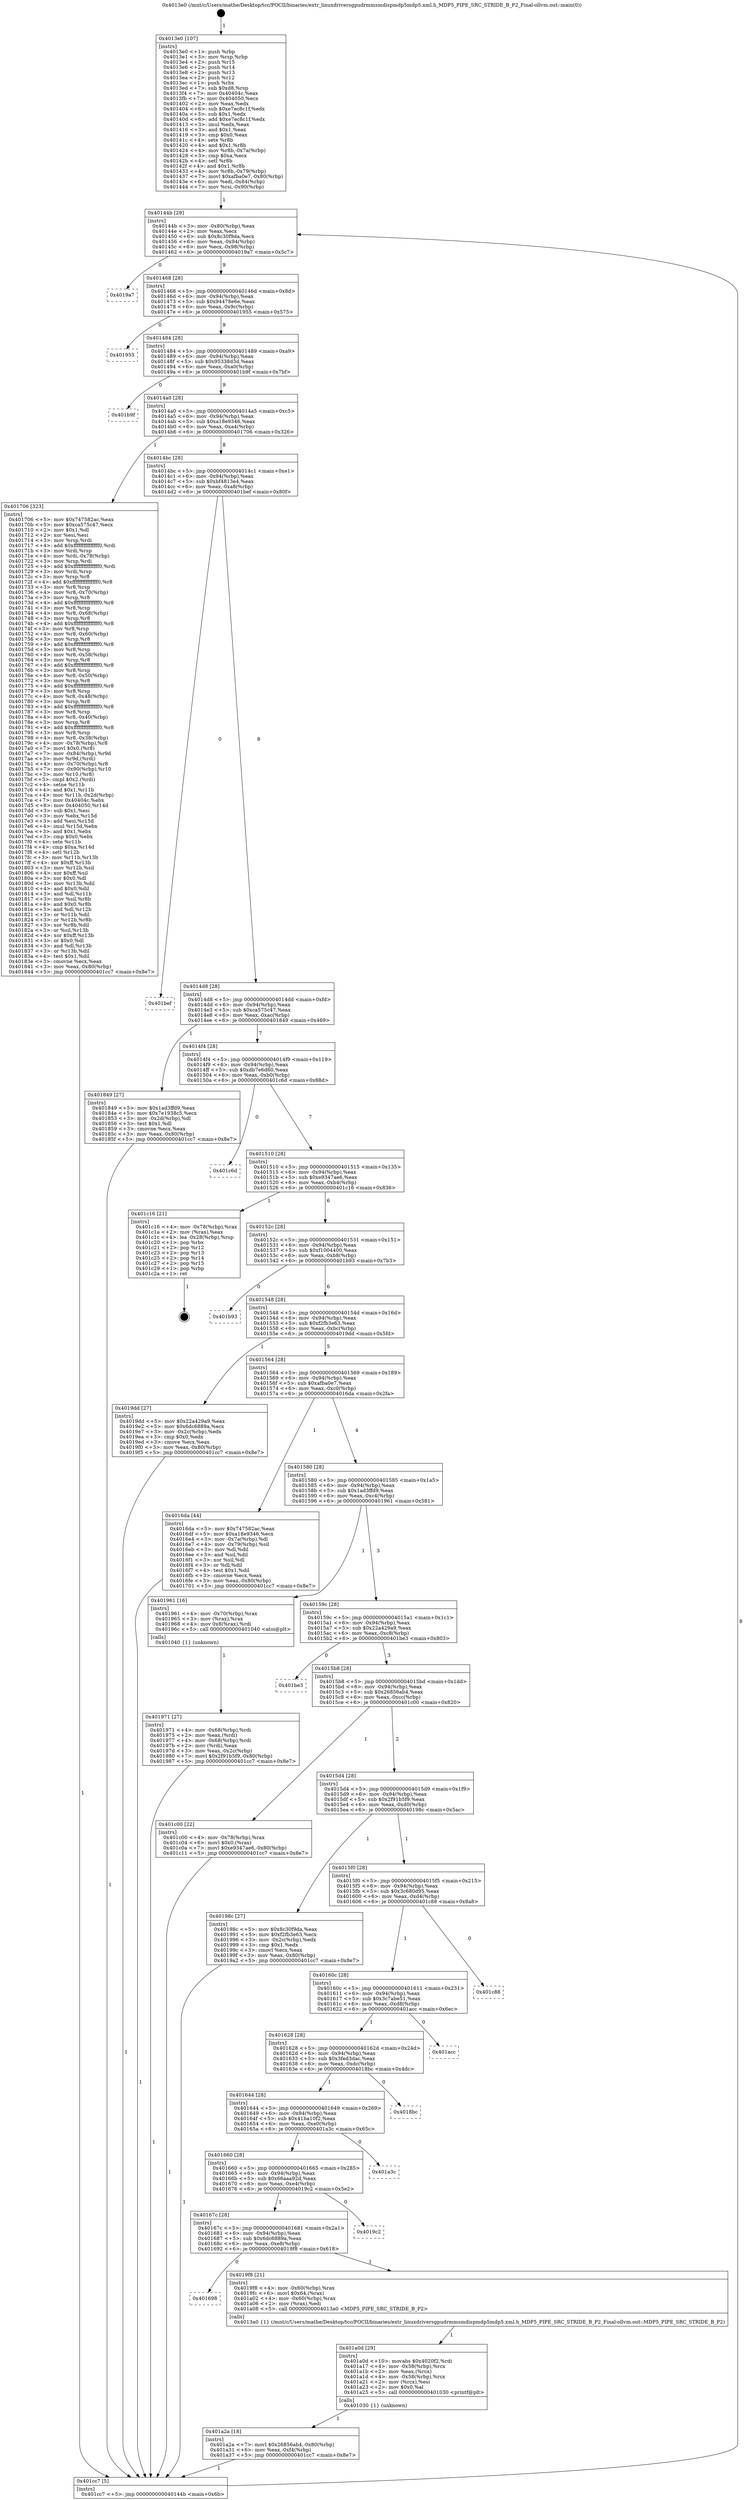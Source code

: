 digraph "0x4013e0" {
  label = "0x4013e0 (/mnt/c/Users/mathe/Desktop/tcc/POCII/binaries/extr_linuxdriversgpudrmmsmdispmdp5mdp5.xml.h_MDP5_PIPE_SRC_STRIDE_B_P2_Final-ollvm.out::main(0))"
  labelloc = "t"
  node[shape=record]

  Entry [label="",width=0.3,height=0.3,shape=circle,fillcolor=black,style=filled]
  "0x40144b" [label="{
     0x40144b [29]\l
     | [instrs]\l
     &nbsp;&nbsp;0x40144b \<+3\>: mov -0x80(%rbp),%eax\l
     &nbsp;&nbsp;0x40144e \<+2\>: mov %eax,%ecx\l
     &nbsp;&nbsp;0x401450 \<+6\>: sub $0x8c30f9da,%ecx\l
     &nbsp;&nbsp;0x401456 \<+6\>: mov %eax,-0x94(%rbp)\l
     &nbsp;&nbsp;0x40145c \<+6\>: mov %ecx,-0x98(%rbp)\l
     &nbsp;&nbsp;0x401462 \<+6\>: je 00000000004019a7 \<main+0x5c7\>\l
  }"]
  "0x4019a7" [label="{
     0x4019a7\l
  }", style=dashed]
  "0x401468" [label="{
     0x401468 [28]\l
     | [instrs]\l
     &nbsp;&nbsp;0x401468 \<+5\>: jmp 000000000040146d \<main+0x8d\>\l
     &nbsp;&nbsp;0x40146d \<+6\>: mov -0x94(%rbp),%eax\l
     &nbsp;&nbsp;0x401473 \<+5\>: sub $0x94478e6e,%eax\l
     &nbsp;&nbsp;0x401478 \<+6\>: mov %eax,-0x9c(%rbp)\l
     &nbsp;&nbsp;0x40147e \<+6\>: je 0000000000401955 \<main+0x575\>\l
  }"]
  Exit [label="",width=0.3,height=0.3,shape=circle,fillcolor=black,style=filled,peripheries=2]
  "0x401955" [label="{
     0x401955\l
  }", style=dashed]
  "0x401484" [label="{
     0x401484 [28]\l
     | [instrs]\l
     &nbsp;&nbsp;0x401484 \<+5\>: jmp 0000000000401489 \<main+0xa9\>\l
     &nbsp;&nbsp;0x401489 \<+6\>: mov -0x94(%rbp),%eax\l
     &nbsp;&nbsp;0x40148f \<+5\>: sub $0x95338d3d,%eax\l
     &nbsp;&nbsp;0x401494 \<+6\>: mov %eax,-0xa0(%rbp)\l
     &nbsp;&nbsp;0x40149a \<+6\>: je 0000000000401b9f \<main+0x7bf\>\l
  }"]
  "0x401a2a" [label="{
     0x401a2a [18]\l
     | [instrs]\l
     &nbsp;&nbsp;0x401a2a \<+7\>: movl $0x26856ab4,-0x80(%rbp)\l
     &nbsp;&nbsp;0x401a31 \<+6\>: mov %eax,-0xf4(%rbp)\l
     &nbsp;&nbsp;0x401a37 \<+5\>: jmp 0000000000401cc7 \<main+0x8e7\>\l
  }"]
  "0x401b9f" [label="{
     0x401b9f\l
  }", style=dashed]
  "0x4014a0" [label="{
     0x4014a0 [28]\l
     | [instrs]\l
     &nbsp;&nbsp;0x4014a0 \<+5\>: jmp 00000000004014a5 \<main+0xc5\>\l
     &nbsp;&nbsp;0x4014a5 \<+6\>: mov -0x94(%rbp),%eax\l
     &nbsp;&nbsp;0x4014ab \<+5\>: sub $0xa18e9346,%eax\l
     &nbsp;&nbsp;0x4014b0 \<+6\>: mov %eax,-0xa4(%rbp)\l
     &nbsp;&nbsp;0x4014b6 \<+6\>: je 0000000000401706 \<main+0x326\>\l
  }"]
  "0x401a0d" [label="{
     0x401a0d [29]\l
     | [instrs]\l
     &nbsp;&nbsp;0x401a0d \<+10\>: movabs $0x4020f2,%rdi\l
     &nbsp;&nbsp;0x401a17 \<+4\>: mov -0x58(%rbp),%rcx\l
     &nbsp;&nbsp;0x401a1b \<+2\>: mov %eax,(%rcx)\l
     &nbsp;&nbsp;0x401a1d \<+4\>: mov -0x58(%rbp),%rcx\l
     &nbsp;&nbsp;0x401a21 \<+2\>: mov (%rcx),%esi\l
     &nbsp;&nbsp;0x401a23 \<+2\>: mov $0x0,%al\l
     &nbsp;&nbsp;0x401a25 \<+5\>: call 0000000000401030 \<printf@plt\>\l
     | [calls]\l
     &nbsp;&nbsp;0x401030 \{1\} (unknown)\l
  }"]
  "0x401706" [label="{
     0x401706 [323]\l
     | [instrs]\l
     &nbsp;&nbsp;0x401706 \<+5\>: mov $0x747582ac,%eax\l
     &nbsp;&nbsp;0x40170b \<+5\>: mov $0xca575c47,%ecx\l
     &nbsp;&nbsp;0x401710 \<+2\>: mov $0x1,%dl\l
     &nbsp;&nbsp;0x401712 \<+2\>: xor %esi,%esi\l
     &nbsp;&nbsp;0x401714 \<+3\>: mov %rsp,%rdi\l
     &nbsp;&nbsp;0x401717 \<+4\>: add $0xfffffffffffffff0,%rdi\l
     &nbsp;&nbsp;0x40171b \<+3\>: mov %rdi,%rsp\l
     &nbsp;&nbsp;0x40171e \<+4\>: mov %rdi,-0x78(%rbp)\l
     &nbsp;&nbsp;0x401722 \<+3\>: mov %rsp,%rdi\l
     &nbsp;&nbsp;0x401725 \<+4\>: add $0xfffffffffffffff0,%rdi\l
     &nbsp;&nbsp;0x401729 \<+3\>: mov %rdi,%rsp\l
     &nbsp;&nbsp;0x40172c \<+3\>: mov %rsp,%r8\l
     &nbsp;&nbsp;0x40172f \<+4\>: add $0xfffffffffffffff0,%r8\l
     &nbsp;&nbsp;0x401733 \<+3\>: mov %r8,%rsp\l
     &nbsp;&nbsp;0x401736 \<+4\>: mov %r8,-0x70(%rbp)\l
     &nbsp;&nbsp;0x40173a \<+3\>: mov %rsp,%r8\l
     &nbsp;&nbsp;0x40173d \<+4\>: add $0xfffffffffffffff0,%r8\l
     &nbsp;&nbsp;0x401741 \<+3\>: mov %r8,%rsp\l
     &nbsp;&nbsp;0x401744 \<+4\>: mov %r8,-0x68(%rbp)\l
     &nbsp;&nbsp;0x401748 \<+3\>: mov %rsp,%r8\l
     &nbsp;&nbsp;0x40174b \<+4\>: add $0xfffffffffffffff0,%r8\l
     &nbsp;&nbsp;0x40174f \<+3\>: mov %r8,%rsp\l
     &nbsp;&nbsp;0x401752 \<+4\>: mov %r8,-0x60(%rbp)\l
     &nbsp;&nbsp;0x401756 \<+3\>: mov %rsp,%r8\l
     &nbsp;&nbsp;0x401759 \<+4\>: add $0xfffffffffffffff0,%r8\l
     &nbsp;&nbsp;0x40175d \<+3\>: mov %r8,%rsp\l
     &nbsp;&nbsp;0x401760 \<+4\>: mov %r8,-0x58(%rbp)\l
     &nbsp;&nbsp;0x401764 \<+3\>: mov %rsp,%r8\l
     &nbsp;&nbsp;0x401767 \<+4\>: add $0xfffffffffffffff0,%r8\l
     &nbsp;&nbsp;0x40176b \<+3\>: mov %r8,%rsp\l
     &nbsp;&nbsp;0x40176e \<+4\>: mov %r8,-0x50(%rbp)\l
     &nbsp;&nbsp;0x401772 \<+3\>: mov %rsp,%r8\l
     &nbsp;&nbsp;0x401775 \<+4\>: add $0xfffffffffffffff0,%r8\l
     &nbsp;&nbsp;0x401779 \<+3\>: mov %r8,%rsp\l
     &nbsp;&nbsp;0x40177c \<+4\>: mov %r8,-0x48(%rbp)\l
     &nbsp;&nbsp;0x401780 \<+3\>: mov %rsp,%r8\l
     &nbsp;&nbsp;0x401783 \<+4\>: add $0xfffffffffffffff0,%r8\l
     &nbsp;&nbsp;0x401787 \<+3\>: mov %r8,%rsp\l
     &nbsp;&nbsp;0x40178a \<+4\>: mov %r8,-0x40(%rbp)\l
     &nbsp;&nbsp;0x40178e \<+3\>: mov %rsp,%r8\l
     &nbsp;&nbsp;0x401791 \<+4\>: add $0xfffffffffffffff0,%r8\l
     &nbsp;&nbsp;0x401795 \<+3\>: mov %r8,%rsp\l
     &nbsp;&nbsp;0x401798 \<+4\>: mov %r8,-0x38(%rbp)\l
     &nbsp;&nbsp;0x40179c \<+4\>: mov -0x78(%rbp),%r8\l
     &nbsp;&nbsp;0x4017a0 \<+7\>: movl $0x0,(%r8)\l
     &nbsp;&nbsp;0x4017a7 \<+7\>: mov -0x84(%rbp),%r9d\l
     &nbsp;&nbsp;0x4017ae \<+3\>: mov %r9d,(%rdi)\l
     &nbsp;&nbsp;0x4017b1 \<+4\>: mov -0x70(%rbp),%r8\l
     &nbsp;&nbsp;0x4017b5 \<+7\>: mov -0x90(%rbp),%r10\l
     &nbsp;&nbsp;0x4017bc \<+3\>: mov %r10,(%r8)\l
     &nbsp;&nbsp;0x4017bf \<+3\>: cmpl $0x2,(%rdi)\l
     &nbsp;&nbsp;0x4017c2 \<+4\>: setne %r11b\l
     &nbsp;&nbsp;0x4017c6 \<+4\>: and $0x1,%r11b\l
     &nbsp;&nbsp;0x4017ca \<+4\>: mov %r11b,-0x2d(%rbp)\l
     &nbsp;&nbsp;0x4017ce \<+7\>: mov 0x40404c,%ebx\l
     &nbsp;&nbsp;0x4017d5 \<+8\>: mov 0x404050,%r14d\l
     &nbsp;&nbsp;0x4017dd \<+3\>: sub $0x1,%esi\l
     &nbsp;&nbsp;0x4017e0 \<+3\>: mov %ebx,%r15d\l
     &nbsp;&nbsp;0x4017e3 \<+3\>: add %esi,%r15d\l
     &nbsp;&nbsp;0x4017e6 \<+4\>: imul %r15d,%ebx\l
     &nbsp;&nbsp;0x4017ea \<+3\>: and $0x1,%ebx\l
     &nbsp;&nbsp;0x4017ed \<+3\>: cmp $0x0,%ebx\l
     &nbsp;&nbsp;0x4017f0 \<+4\>: sete %r11b\l
     &nbsp;&nbsp;0x4017f4 \<+4\>: cmp $0xa,%r14d\l
     &nbsp;&nbsp;0x4017f8 \<+4\>: setl %r12b\l
     &nbsp;&nbsp;0x4017fc \<+3\>: mov %r11b,%r13b\l
     &nbsp;&nbsp;0x4017ff \<+4\>: xor $0xff,%r13b\l
     &nbsp;&nbsp;0x401803 \<+3\>: mov %r12b,%sil\l
     &nbsp;&nbsp;0x401806 \<+4\>: xor $0xff,%sil\l
     &nbsp;&nbsp;0x40180a \<+3\>: xor $0x0,%dl\l
     &nbsp;&nbsp;0x40180d \<+3\>: mov %r13b,%dil\l
     &nbsp;&nbsp;0x401810 \<+4\>: and $0x0,%dil\l
     &nbsp;&nbsp;0x401814 \<+3\>: and %dl,%r11b\l
     &nbsp;&nbsp;0x401817 \<+3\>: mov %sil,%r8b\l
     &nbsp;&nbsp;0x40181a \<+4\>: and $0x0,%r8b\l
     &nbsp;&nbsp;0x40181e \<+3\>: and %dl,%r12b\l
     &nbsp;&nbsp;0x401821 \<+3\>: or %r11b,%dil\l
     &nbsp;&nbsp;0x401824 \<+3\>: or %r12b,%r8b\l
     &nbsp;&nbsp;0x401827 \<+3\>: xor %r8b,%dil\l
     &nbsp;&nbsp;0x40182a \<+3\>: or %sil,%r13b\l
     &nbsp;&nbsp;0x40182d \<+4\>: xor $0xff,%r13b\l
     &nbsp;&nbsp;0x401831 \<+3\>: or $0x0,%dl\l
     &nbsp;&nbsp;0x401834 \<+3\>: and %dl,%r13b\l
     &nbsp;&nbsp;0x401837 \<+3\>: or %r13b,%dil\l
     &nbsp;&nbsp;0x40183a \<+4\>: test $0x1,%dil\l
     &nbsp;&nbsp;0x40183e \<+3\>: cmovne %ecx,%eax\l
     &nbsp;&nbsp;0x401841 \<+3\>: mov %eax,-0x80(%rbp)\l
     &nbsp;&nbsp;0x401844 \<+5\>: jmp 0000000000401cc7 \<main+0x8e7\>\l
  }"]
  "0x4014bc" [label="{
     0x4014bc [28]\l
     | [instrs]\l
     &nbsp;&nbsp;0x4014bc \<+5\>: jmp 00000000004014c1 \<main+0xe1\>\l
     &nbsp;&nbsp;0x4014c1 \<+6\>: mov -0x94(%rbp),%eax\l
     &nbsp;&nbsp;0x4014c7 \<+5\>: sub $0xbf4813e4,%eax\l
     &nbsp;&nbsp;0x4014cc \<+6\>: mov %eax,-0xa8(%rbp)\l
     &nbsp;&nbsp;0x4014d2 \<+6\>: je 0000000000401bef \<main+0x80f\>\l
  }"]
  "0x401698" [label="{
     0x401698\l
  }", style=dashed]
  "0x401bef" [label="{
     0x401bef\l
  }", style=dashed]
  "0x4014d8" [label="{
     0x4014d8 [28]\l
     | [instrs]\l
     &nbsp;&nbsp;0x4014d8 \<+5\>: jmp 00000000004014dd \<main+0xfd\>\l
     &nbsp;&nbsp;0x4014dd \<+6\>: mov -0x94(%rbp),%eax\l
     &nbsp;&nbsp;0x4014e3 \<+5\>: sub $0xca575c47,%eax\l
     &nbsp;&nbsp;0x4014e8 \<+6\>: mov %eax,-0xac(%rbp)\l
     &nbsp;&nbsp;0x4014ee \<+6\>: je 0000000000401849 \<main+0x469\>\l
  }"]
  "0x4019f8" [label="{
     0x4019f8 [21]\l
     | [instrs]\l
     &nbsp;&nbsp;0x4019f8 \<+4\>: mov -0x60(%rbp),%rax\l
     &nbsp;&nbsp;0x4019fc \<+6\>: movl $0x64,(%rax)\l
     &nbsp;&nbsp;0x401a02 \<+4\>: mov -0x60(%rbp),%rax\l
     &nbsp;&nbsp;0x401a06 \<+2\>: mov (%rax),%edi\l
     &nbsp;&nbsp;0x401a08 \<+5\>: call 00000000004013a0 \<MDP5_PIPE_SRC_STRIDE_B_P2\>\l
     | [calls]\l
     &nbsp;&nbsp;0x4013a0 \{1\} (/mnt/c/Users/mathe/Desktop/tcc/POCII/binaries/extr_linuxdriversgpudrmmsmdispmdp5mdp5.xml.h_MDP5_PIPE_SRC_STRIDE_B_P2_Final-ollvm.out::MDP5_PIPE_SRC_STRIDE_B_P2)\l
  }"]
  "0x401849" [label="{
     0x401849 [27]\l
     | [instrs]\l
     &nbsp;&nbsp;0x401849 \<+5\>: mov $0x1ad3ffd9,%eax\l
     &nbsp;&nbsp;0x40184e \<+5\>: mov $0x7e1938c5,%ecx\l
     &nbsp;&nbsp;0x401853 \<+3\>: mov -0x2d(%rbp),%dl\l
     &nbsp;&nbsp;0x401856 \<+3\>: test $0x1,%dl\l
     &nbsp;&nbsp;0x401859 \<+3\>: cmovne %ecx,%eax\l
     &nbsp;&nbsp;0x40185c \<+3\>: mov %eax,-0x80(%rbp)\l
     &nbsp;&nbsp;0x40185f \<+5\>: jmp 0000000000401cc7 \<main+0x8e7\>\l
  }"]
  "0x4014f4" [label="{
     0x4014f4 [28]\l
     | [instrs]\l
     &nbsp;&nbsp;0x4014f4 \<+5\>: jmp 00000000004014f9 \<main+0x119\>\l
     &nbsp;&nbsp;0x4014f9 \<+6\>: mov -0x94(%rbp),%eax\l
     &nbsp;&nbsp;0x4014ff \<+5\>: sub $0xdb7e6d60,%eax\l
     &nbsp;&nbsp;0x401504 \<+6\>: mov %eax,-0xb0(%rbp)\l
     &nbsp;&nbsp;0x40150a \<+6\>: je 0000000000401c6d \<main+0x88d\>\l
  }"]
  "0x40167c" [label="{
     0x40167c [28]\l
     | [instrs]\l
     &nbsp;&nbsp;0x40167c \<+5\>: jmp 0000000000401681 \<main+0x2a1\>\l
     &nbsp;&nbsp;0x401681 \<+6\>: mov -0x94(%rbp),%eax\l
     &nbsp;&nbsp;0x401687 \<+5\>: sub $0x6dc6889a,%eax\l
     &nbsp;&nbsp;0x40168c \<+6\>: mov %eax,-0xe8(%rbp)\l
     &nbsp;&nbsp;0x401692 \<+6\>: je 00000000004019f8 \<main+0x618\>\l
  }"]
  "0x401c6d" [label="{
     0x401c6d\l
  }", style=dashed]
  "0x401510" [label="{
     0x401510 [28]\l
     | [instrs]\l
     &nbsp;&nbsp;0x401510 \<+5\>: jmp 0000000000401515 \<main+0x135\>\l
     &nbsp;&nbsp;0x401515 \<+6\>: mov -0x94(%rbp),%eax\l
     &nbsp;&nbsp;0x40151b \<+5\>: sub $0xe9347ae6,%eax\l
     &nbsp;&nbsp;0x401520 \<+6\>: mov %eax,-0xb4(%rbp)\l
     &nbsp;&nbsp;0x401526 \<+6\>: je 0000000000401c16 \<main+0x836\>\l
  }"]
  "0x4019c2" [label="{
     0x4019c2\l
  }", style=dashed]
  "0x401c16" [label="{
     0x401c16 [21]\l
     | [instrs]\l
     &nbsp;&nbsp;0x401c16 \<+4\>: mov -0x78(%rbp),%rax\l
     &nbsp;&nbsp;0x401c1a \<+2\>: mov (%rax),%eax\l
     &nbsp;&nbsp;0x401c1c \<+4\>: lea -0x28(%rbp),%rsp\l
     &nbsp;&nbsp;0x401c20 \<+1\>: pop %rbx\l
     &nbsp;&nbsp;0x401c21 \<+2\>: pop %r12\l
     &nbsp;&nbsp;0x401c23 \<+2\>: pop %r13\l
     &nbsp;&nbsp;0x401c25 \<+2\>: pop %r14\l
     &nbsp;&nbsp;0x401c27 \<+2\>: pop %r15\l
     &nbsp;&nbsp;0x401c29 \<+1\>: pop %rbp\l
     &nbsp;&nbsp;0x401c2a \<+1\>: ret\l
  }"]
  "0x40152c" [label="{
     0x40152c [28]\l
     | [instrs]\l
     &nbsp;&nbsp;0x40152c \<+5\>: jmp 0000000000401531 \<main+0x151\>\l
     &nbsp;&nbsp;0x401531 \<+6\>: mov -0x94(%rbp),%eax\l
     &nbsp;&nbsp;0x401537 \<+5\>: sub $0xf1004400,%eax\l
     &nbsp;&nbsp;0x40153c \<+6\>: mov %eax,-0xb8(%rbp)\l
     &nbsp;&nbsp;0x401542 \<+6\>: je 0000000000401b93 \<main+0x7b3\>\l
  }"]
  "0x401660" [label="{
     0x401660 [28]\l
     | [instrs]\l
     &nbsp;&nbsp;0x401660 \<+5\>: jmp 0000000000401665 \<main+0x285\>\l
     &nbsp;&nbsp;0x401665 \<+6\>: mov -0x94(%rbp),%eax\l
     &nbsp;&nbsp;0x40166b \<+5\>: sub $0x66aaa92d,%eax\l
     &nbsp;&nbsp;0x401670 \<+6\>: mov %eax,-0xe4(%rbp)\l
     &nbsp;&nbsp;0x401676 \<+6\>: je 00000000004019c2 \<main+0x5e2\>\l
  }"]
  "0x401b93" [label="{
     0x401b93\l
  }", style=dashed]
  "0x401548" [label="{
     0x401548 [28]\l
     | [instrs]\l
     &nbsp;&nbsp;0x401548 \<+5\>: jmp 000000000040154d \<main+0x16d\>\l
     &nbsp;&nbsp;0x40154d \<+6\>: mov -0x94(%rbp),%eax\l
     &nbsp;&nbsp;0x401553 \<+5\>: sub $0xf2fb3e63,%eax\l
     &nbsp;&nbsp;0x401558 \<+6\>: mov %eax,-0xbc(%rbp)\l
     &nbsp;&nbsp;0x40155e \<+6\>: je 00000000004019dd \<main+0x5fd\>\l
  }"]
  "0x401a3c" [label="{
     0x401a3c\l
  }", style=dashed]
  "0x4019dd" [label="{
     0x4019dd [27]\l
     | [instrs]\l
     &nbsp;&nbsp;0x4019dd \<+5\>: mov $0x22a429a9,%eax\l
     &nbsp;&nbsp;0x4019e2 \<+5\>: mov $0x6dc6889a,%ecx\l
     &nbsp;&nbsp;0x4019e7 \<+3\>: mov -0x2c(%rbp),%edx\l
     &nbsp;&nbsp;0x4019ea \<+3\>: cmp $0x0,%edx\l
     &nbsp;&nbsp;0x4019ed \<+3\>: cmove %ecx,%eax\l
     &nbsp;&nbsp;0x4019f0 \<+3\>: mov %eax,-0x80(%rbp)\l
     &nbsp;&nbsp;0x4019f3 \<+5\>: jmp 0000000000401cc7 \<main+0x8e7\>\l
  }"]
  "0x401564" [label="{
     0x401564 [28]\l
     | [instrs]\l
     &nbsp;&nbsp;0x401564 \<+5\>: jmp 0000000000401569 \<main+0x189\>\l
     &nbsp;&nbsp;0x401569 \<+6\>: mov -0x94(%rbp),%eax\l
     &nbsp;&nbsp;0x40156f \<+5\>: sub $0xafba0e7,%eax\l
     &nbsp;&nbsp;0x401574 \<+6\>: mov %eax,-0xc0(%rbp)\l
     &nbsp;&nbsp;0x40157a \<+6\>: je 00000000004016da \<main+0x2fa\>\l
  }"]
  "0x401644" [label="{
     0x401644 [28]\l
     | [instrs]\l
     &nbsp;&nbsp;0x401644 \<+5\>: jmp 0000000000401649 \<main+0x269\>\l
     &nbsp;&nbsp;0x401649 \<+6\>: mov -0x94(%rbp),%eax\l
     &nbsp;&nbsp;0x40164f \<+5\>: sub $0x41ba10f2,%eax\l
     &nbsp;&nbsp;0x401654 \<+6\>: mov %eax,-0xe0(%rbp)\l
     &nbsp;&nbsp;0x40165a \<+6\>: je 0000000000401a3c \<main+0x65c\>\l
  }"]
  "0x4016da" [label="{
     0x4016da [44]\l
     | [instrs]\l
     &nbsp;&nbsp;0x4016da \<+5\>: mov $0x747582ac,%eax\l
     &nbsp;&nbsp;0x4016df \<+5\>: mov $0xa18e9346,%ecx\l
     &nbsp;&nbsp;0x4016e4 \<+3\>: mov -0x7a(%rbp),%dl\l
     &nbsp;&nbsp;0x4016e7 \<+4\>: mov -0x79(%rbp),%sil\l
     &nbsp;&nbsp;0x4016eb \<+3\>: mov %dl,%dil\l
     &nbsp;&nbsp;0x4016ee \<+3\>: and %sil,%dil\l
     &nbsp;&nbsp;0x4016f1 \<+3\>: xor %sil,%dl\l
     &nbsp;&nbsp;0x4016f4 \<+3\>: or %dl,%dil\l
     &nbsp;&nbsp;0x4016f7 \<+4\>: test $0x1,%dil\l
     &nbsp;&nbsp;0x4016fb \<+3\>: cmovne %ecx,%eax\l
     &nbsp;&nbsp;0x4016fe \<+3\>: mov %eax,-0x80(%rbp)\l
     &nbsp;&nbsp;0x401701 \<+5\>: jmp 0000000000401cc7 \<main+0x8e7\>\l
  }"]
  "0x401580" [label="{
     0x401580 [28]\l
     | [instrs]\l
     &nbsp;&nbsp;0x401580 \<+5\>: jmp 0000000000401585 \<main+0x1a5\>\l
     &nbsp;&nbsp;0x401585 \<+6\>: mov -0x94(%rbp),%eax\l
     &nbsp;&nbsp;0x40158b \<+5\>: sub $0x1ad3ffd9,%eax\l
     &nbsp;&nbsp;0x401590 \<+6\>: mov %eax,-0xc4(%rbp)\l
     &nbsp;&nbsp;0x401596 \<+6\>: je 0000000000401961 \<main+0x581\>\l
  }"]
  "0x401cc7" [label="{
     0x401cc7 [5]\l
     | [instrs]\l
     &nbsp;&nbsp;0x401cc7 \<+5\>: jmp 000000000040144b \<main+0x6b\>\l
  }"]
  "0x4013e0" [label="{
     0x4013e0 [107]\l
     | [instrs]\l
     &nbsp;&nbsp;0x4013e0 \<+1\>: push %rbp\l
     &nbsp;&nbsp;0x4013e1 \<+3\>: mov %rsp,%rbp\l
     &nbsp;&nbsp;0x4013e4 \<+2\>: push %r15\l
     &nbsp;&nbsp;0x4013e6 \<+2\>: push %r14\l
     &nbsp;&nbsp;0x4013e8 \<+2\>: push %r13\l
     &nbsp;&nbsp;0x4013ea \<+2\>: push %r12\l
     &nbsp;&nbsp;0x4013ec \<+1\>: push %rbx\l
     &nbsp;&nbsp;0x4013ed \<+7\>: sub $0xd8,%rsp\l
     &nbsp;&nbsp;0x4013f4 \<+7\>: mov 0x40404c,%eax\l
     &nbsp;&nbsp;0x4013fb \<+7\>: mov 0x404050,%ecx\l
     &nbsp;&nbsp;0x401402 \<+2\>: mov %eax,%edx\l
     &nbsp;&nbsp;0x401404 \<+6\>: sub $0xe7ec8c1f,%edx\l
     &nbsp;&nbsp;0x40140a \<+3\>: sub $0x1,%edx\l
     &nbsp;&nbsp;0x40140d \<+6\>: add $0xe7ec8c1f,%edx\l
     &nbsp;&nbsp;0x401413 \<+3\>: imul %edx,%eax\l
     &nbsp;&nbsp;0x401416 \<+3\>: and $0x1,%eax\l
     &nbsp;&nbsp;0x401419 \<+3\>: cmp $0x0,%eax\l
     &nbsp;&nbsp;0x40141c \<+4\>: sete %r8b\l
     &nbsp;&nbsp;0x401420 \<+4\>: and $0x1,%r8b\l
     &nbsp;&nbsp;0x401424 \<+4\>: mov %r8b,-0x7a(%rbp)\l
     &nbsp;&nbsp;0x401428 \<+3\>: cmp $0xa,%ecx\l
     &nbsp;&nbsp;0x40142b \<+4\>: setl %r8b\l
     &nbsp;&nbsp;0x40142f \<+4\>: and $0x1,%r8b\l
     &nbsp;&nbsp;0x401433 \<+4\>: mov %r8b,-0x79(%rbp)\l
     &nbsp;&nbsp;0x401437 \<+7\>: movl $0xafba0e7,-0x80(%rbp)\l
     &nbsp;&nbsp;0x40143e \<+6\>: mov %edi,-0x84(%rbp)\l
     &nbsp;&nbsp;0x401444 \<+7\>: mov %rsi,-0x90(%rbp)\l
  }"]
  "0x4018bc" [label="{
     0x4018bc\l
  }", style=dashed]
  "0x401628" [label="{
     0x401628 [28]\l
     | [instrs]\l
     &nbsp;&nbsp;0x401628 \<+5\>: jmp 000000000040162d \<main+0x24d\>\l
     &nbsp;&nbsp;0x40162d \<+6\>: mov -0x94(%rbp),%eax\l
     &nbsp;&nbsp;0x401633 \<+5\>: sub $0x3fed3dac,%eax\l
     &nbsp;&nbsp;0x401638 \<+6\>: mov %eax,-0xdc(%rbp)\l
     &nbsp;&nbsp;0x40163e \<+6\>: je 00000000004018bc \<main+0x4dc\>\l
  }"]
  "0x401961" [label="{
     0x401961 [16]\l
     | [instrs]\l
     &nbsp;&nbsp;0x401961 \<+4\>: mov -0x70(%rbp),%rax\l
     &nbsp;&nbsp;0x401965 \<+3\>: mov (%rax),%rax\l
     &nbsp;&nbsp;0x401968 \<+4\>: mov 0x8(%rax),%rdi\l
     &nbsp;&nbsp;0x40196c \<+5\>: call 0000000000401040 \<atoi@plt\>\l
     | [calls]\l
     &nbsp;&nbsp;0x401040 \{1\} (unknown)\l
  }"]
  "0x40159c" [label="{
     0x40159c [28]\l
     | [instrs]\l
     &nbsp;&nbsp;0x40159c \<+5\>: jmp 00000000004015a1 \<main+0x1c1\>\l
     &nbsp;&nbsp;0x4015a1 \<+6\>: mov -0x94(%rbp),%eax\l
     &nbsp;&nbsp;0x4015a7 \<+5\>: sub $0x22a429a9,%eax\l
     &nbsp;&nbsp;0x4015ac \<+6\>: mov %eax,-0xc8(%rbp)\l
     &nbsp;&nbsp;0x4015b2 \<+6\>: je 0000000000401be3 \<main+0x803\>\l
  }"]
  "0x401971" [label="{
     0x401971 [27]\l
     | [instrs]\l
     &nbsp;&nbsp;0x401971 \<+4\>: mov -0x68(%rbp),%rdi\l
     &nbsp;&nbsp;0x401975 \<+2\>: mov %eax,(%rdi)\l
     &nbsp;&nbsp;0x401977 \<+4\>: mov -0x68(%rbp),%rdi\l
     &nbsp;&nbsp;0x40197b \<+2\>: mov (%rdi),%eax\l
     &nbsp;&nbsp;0x40197d \<+3\>: mov %eax,-0x2c(%rbp)\l
     &nbsp;&nbsp;0x401980 \<+7\>: movl $0x2f91b5f9,-0x80(%rbp)\l
     &nbsp;&nbsp;0x401987 \<+5\>: jmp 0000000000401cc7 \<main+0x8e7\>\l
  }"]
  "0x401acc" [label="{
     0x401acc\l
  }", style=dashed]
  "0x401be3" [label="{
     0x401be3\l
  }", style=dashed]
  "0x4015b8" [label="{
     0x4015b8 [28]\l
     | [instrs]\l
     &nbsp;&nbsp;0x4015b8 \<+5\>: jmp 00000000004015bd \<main+0x1dd\>\l
     &nbsp;&nbsp;0x4015bd \<+6\>: mov -0x94(%rbp),%eax\l
     &nbsp;&nbsp;0x4015c3 \<+5\>: sub $0x26856ab4,%eax\l
     &nbsp;&nbsp;0x4015c8 \<+6\>: mov %eax,-0xcc(%rbp)\l
     &nbsp;&nbsp;0x4015ce \<+6\>: je 0000000000401c00 \<main+0x820\>\l
  }"]
  "0x40160c" [label="{
     0x40160c [28]\l
     | [instrs]\l
     &nbsp;&nbsp;0x40160c \<+5\>: jmp 0000000000401611 \<main+0x231\>\l
     &nbsp;&nbsp;0x401611 \<+6\>: mov -0x94(%rbp),%eax\l
     &nbsp;&nbsp;0x401617 \<+5\>: sub $0x3c7abe51,%eax\l
     &nbsp;&nbsp;0x40161c \<+6\>: mov %eax,-0xd8(%rbp)\l
     &nbsp;&nbsp;0x401622 \<+6\>: je 0000000000401acc \<main+0x6ec\>\l
  }"]
  "0x401c00" [label="{
     0x401c00 [22]\l
     | [instrs]\l
     &nbsp;&nbsp;0x401c00 \<+4\>: mov -0x78(%rbp),%rax\l
     &nbsp;&nbsp;0x401c04 \<+6\>: movl $0x0,(%rax)\l
     &nbsp;&nbsp;0x401c0a \<+7\>: movl $0xe9347ae6,-0x80(%rbp)\l
     &nbsp;&nbsp;0x401c11 \<+5\>: jmp 0000000000401cc7 \<main+0x8e7\>\l
  }"]
  "0x4015d4" [label="{
     0x4015d4 [28]\l
     | [instrs]\l
     &nbsp;&nbsp;0x4015d4 \<+5\>: jmp 00000000004015d9 \<main+0x1f9\>\l
     &nbsp;&nbsp;0x4015d9 \<+6\>: mov -0x94(%rbp),%eax\l
     &nbsp;&nbsp;0x4015df \<+5\>: sub $0x2f91b5f9,%eax\l
     &nbsp;&nbsp;0x4015e4 \<+6\>: mov %eax,-0xd0(%rbp)\l
     &nbsp;&nbsp;0x4015ea \<+6\>: je 000000000040198c \<main+0x5ac\>\l
  }"]
  "0x401c88" [label="{
     0x401c88\l
  }", style=dashed]
  "0x40198c" [label="{
     0x40198c [27]\l
     | [instrs]\l
     &nbsp;&nbsp;0x40198c \<+5\>: mov $0x8c30f9da,%eax\l
     &nbsp;&nbsp;0x401991 \<+5\>: mov $0xf2fb3e63,%ecx\l
     &nbsp;&nbsp;0x401996 \<+3\>: mov -0x2c(%rbp),%edx\l
     &nbsp;&nbsp;0x401999 \<+3\>: cmp $0x1,%edx\l
     &nbsp;&nbsp;0x40199c \<+3\>: cmovl %ecx,%eax\l
     &nbsp;&nbsp;0x40199f \<+3\>: mov %eax,-0x80(%rbp)\l
     &nbsp;&nbsp;0x4019a2 \<+5\>: jmp 0000000000401cc7 \<main+0x8e7\>\l
  }"]
  "0x4015f0" [label="{
     0x4015f0 [28]\l
     | [instrs]\l
     &nbsp;&nbsp;0x4015f0 \<+5\>: jmp 00000000004015f5 \<main+0x215\>\l
     &nbsp;&nbsp;0x4015f5 \<+6\>: mov -0x94(%rbp),%eax\l
     &nbsp;&nbsp;0x4015fb \<+5\>: sub $0x3c680d95,%eax\l
     &nbsp;&nbsp;0x401600 \<+6\>: mov %eax,-0xd4(%rbp)\l
     &nbsp;&nbsp;0x401606 \<+6\>: je 0000000000401c88 \<main+0x8a8\>\l
  }"]
  Entry -> "0x4013e0" [label=" 1"]
  "0x40144b" -> "0x4019a7" [label=" 0"]
  "0x40144b" -> "0x401468" [label=" 9"]
  "0x401c16" -> Exit [label=" 1"]
  "0x401468" -> "0x401955" [label=" 0"]
  "0x401468" -> "0x401484" [label=" 9"]
  "0x401c00" -> "0x401cc7" [label=" 1"]
  "0x401484" -> "0x401b9f" [label=" 0"]
  "0x401484" -> "0x4014a0" [label=" 9"]
  "0x401a2a" -> "0x401cc7" [label=" 1"]
  "0x4014a0" -> "0x401706" [label=" 1"]
  "0x4014a0" -> "0x4014bc" [label=" 8"]
  "0x401a0d" -> "0x401a2a" [label=" 1"]
  "0x4014bc" -> "0x401bef" [label=" 0"]
  "0x4014bc" -> "0x4014d8" [label=" 8"]
  "0x4019f8" -> "0x401a0d" [label=" 1"]
  "0x4014d8" -> "0x401849" [label=" 1"]
  "0x4014d8" -> "0x4014f4" [label=" 7"]
  "0x40167c" -> "0x401698" [label=" 0"]
  "0x4014f4" -> "0x401c6d" [label=" 0"]
  "0x4014f4" -> "0x401510" [label=" 7"]
  "0x40167c" -> "0x4019f8" [label=" 1"]
  "0x401510" -> "0x401c16" [label=" 1"]
  "0x401510" -> "0x40152c" [label=" 6"]
  "0x401660" -> "0x40167c" [label=" 1"]
  "0x40152c" -> "0x401b93" [label=" 0"]
  "0x40152c" -> "0x401548" [label=" 6"]
  "0x401660" -> "0x4019c2" [label=" 0"]
  "0x401548" -> "0x4019dd" [label=" 1"]
  "0x401548" -> "0x401564" [label=" 5"]
  "0x401644" -> "0x401660" [label=" 1"]
  "0x401564" -> "0x4016da" [label=" 1"]
  "0x401564" -> "0x401580" [label=" 4"]
  "0x4016da" -> "0x401cc7" [label=" 1"]
  "0x4013e0" -> "0x40144b" [label=" 1"]
  "0x401cc7" -> "0x40144b" [label=" 8"]
  "0x401644" -> "0x401a3c" [label=" 0"]
  "0x401706" -> "0x401cc7" [label=" 1"]
  "0x401849" -> "0x401cc7" [label=" 1"]
  "0x401628" -> "0x401644" [label=" 1"]
  "0x401580" -> "0x401961" [label=" 1"]
  "0x401580" -> "0x40159c" [label=" 3"]
  "0x401961" -> "0x401971" [label=" 1"]
  "0x401971" -> "0x401cc7" [label=" 1"]
  "0x401628" -> "0x4018bc" [label=" 0"]
  "0x40159c" -> "0x401be3" [label=" 0"]
  "0x40159c" -> "0x4015b8" [label=" 3"]
  "0x40160c" -> "0x401628" [label=" 1"]
  "0x4015b8" -> "0x401c00" [label=" 1"]
  "0x4015b8" -> "0x4015d4" [label=" 2"]
  "0x40160c" -> "0x401acc" [label=" 0"]
  "0x4015d4" -> "0x40198c" [label=" 1"]
  "0x4015d4" -> "0x4015f0" [label=" 1"]
  "0x40198c" -> "0x401cc7" [label=" 1"]
  "0x4019dd" -> "0x401cc7" [label=" 1"]
  "0x4015f0" -> "0x40160c" [label=" 1"]
  "0x4015f0" -> "0x401c88" [label=" 0"]
}
